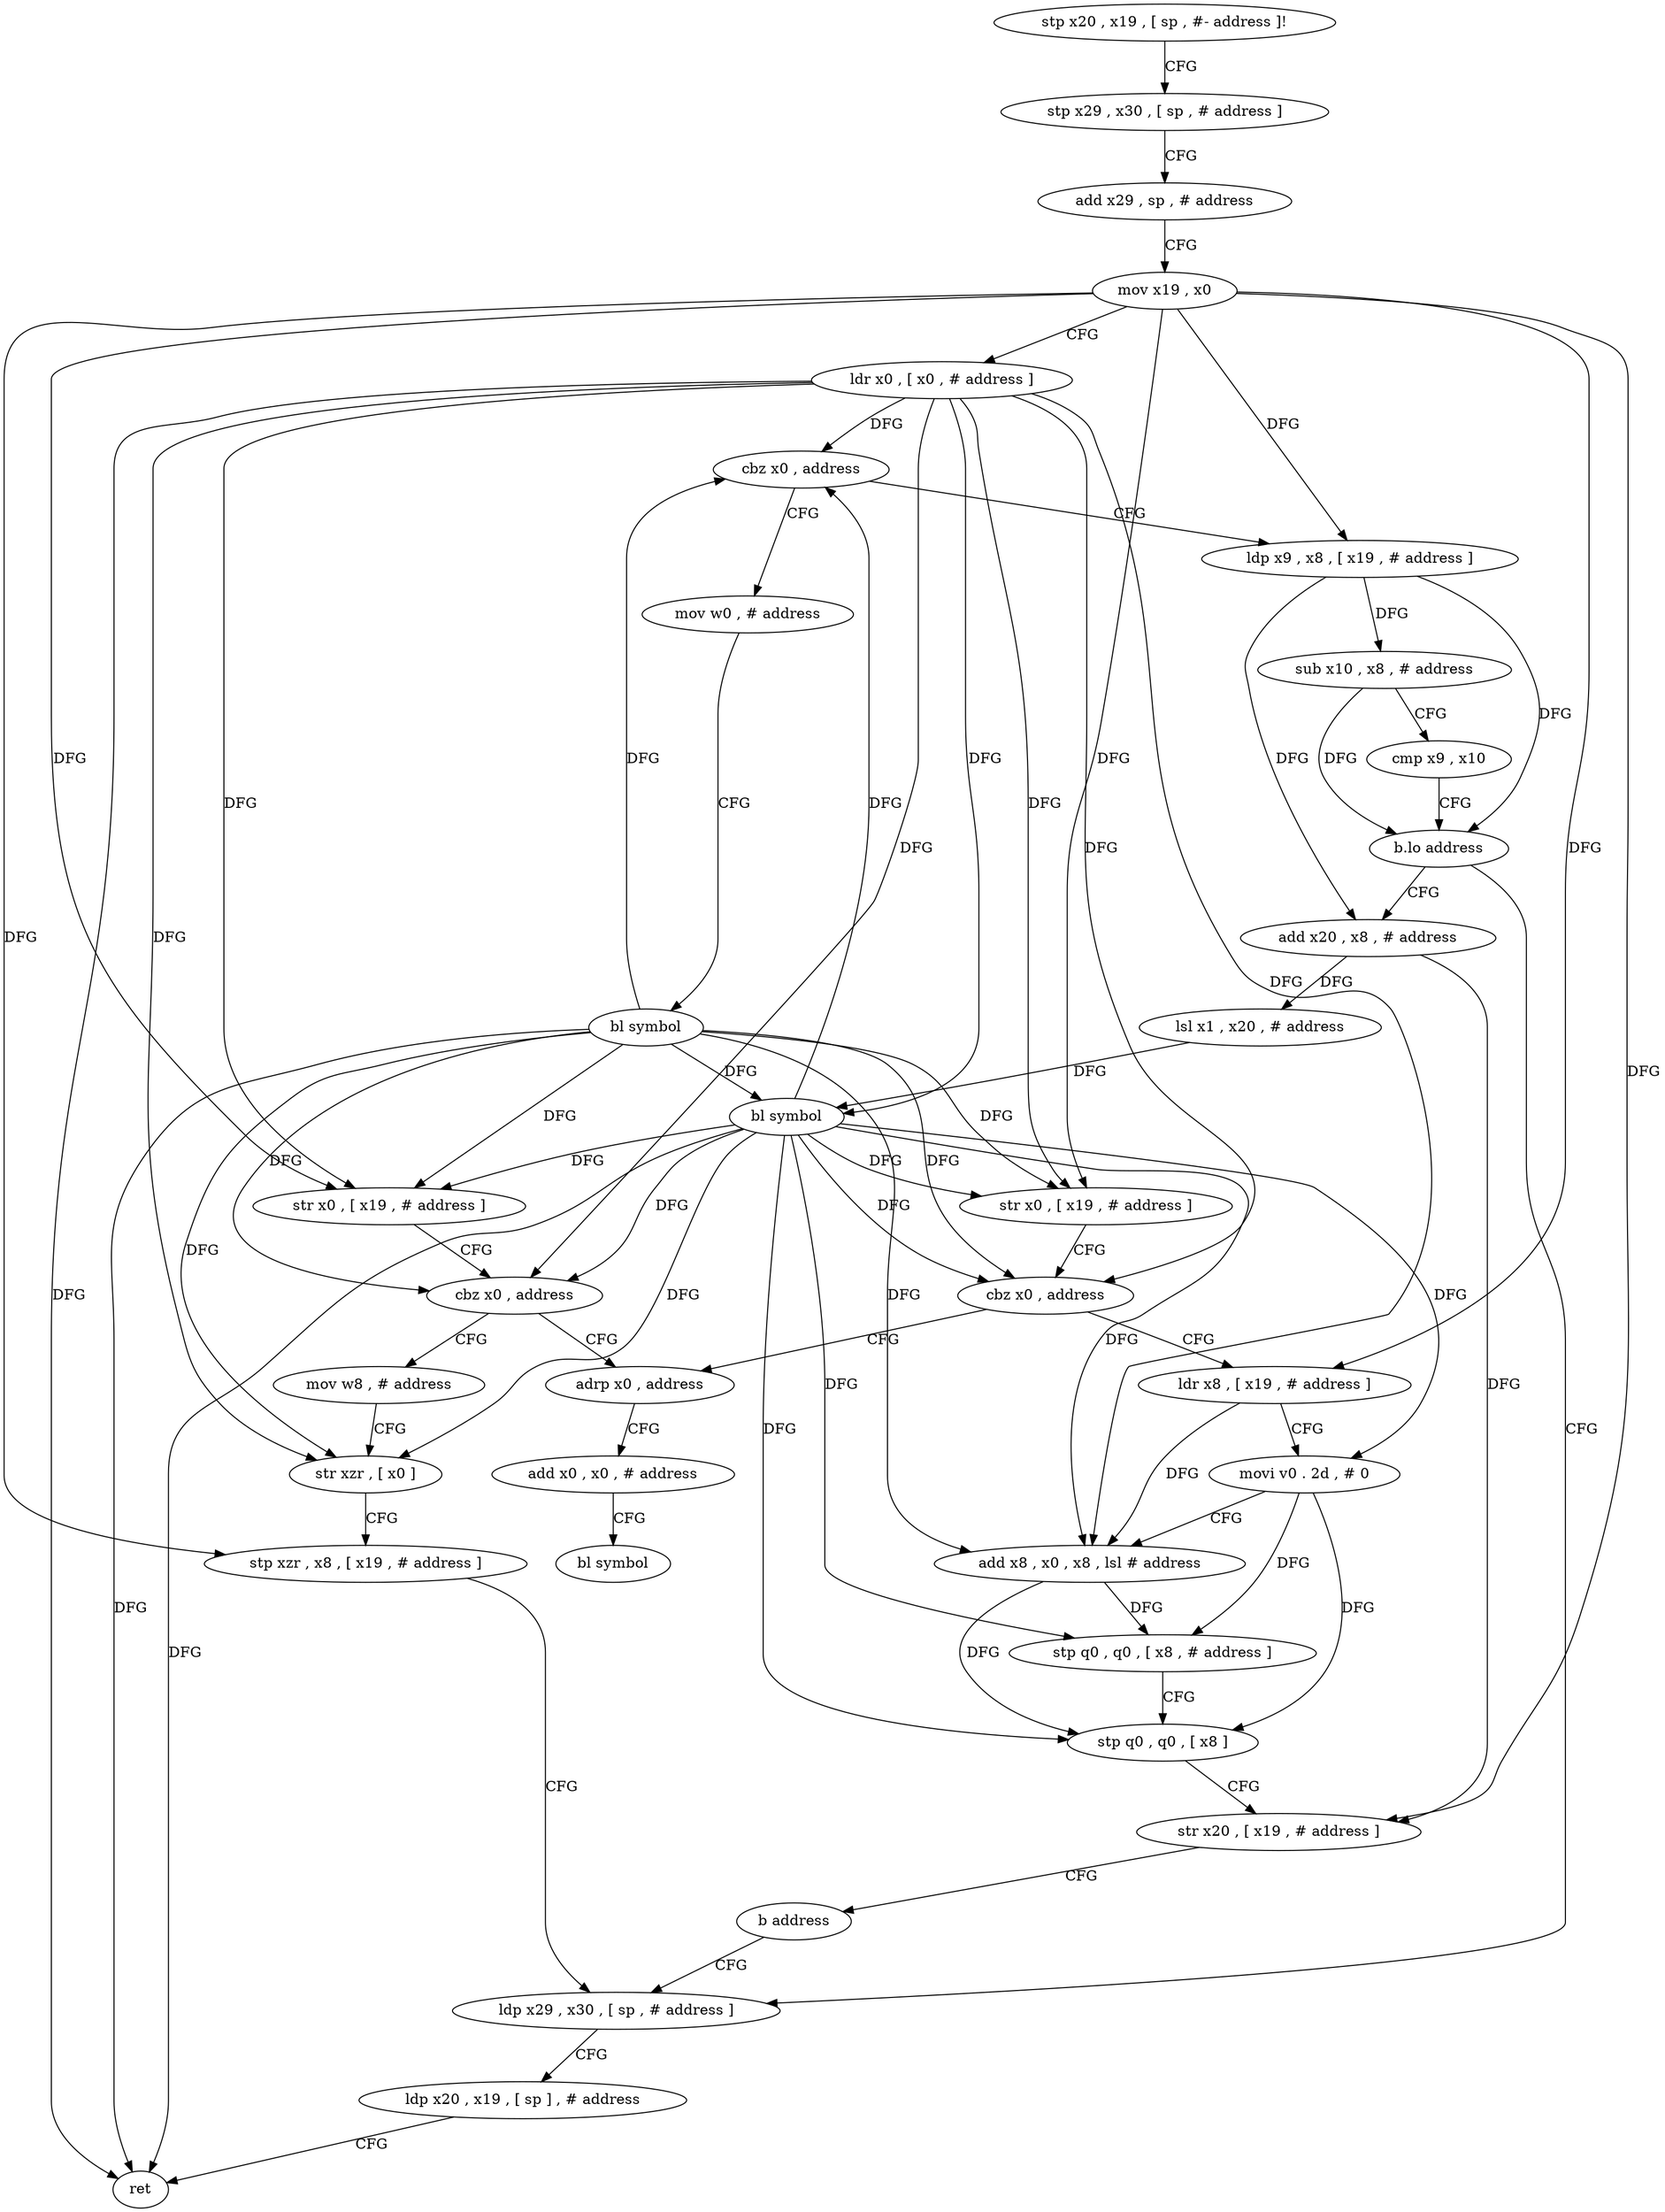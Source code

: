 digraph "func" {
"114572" [label = "stp x20 , x19 , [ sp , #- address ]!" ]
"114576" [label = "stp x29 , x30 , [ sp , # address ]" ]
"114580" [label = "add x29 , sp , # address" ]
"114584" [label = "mov x19 , x0" ]
"114588" [label = "ldr x0 , [ x0 , # address ]" ]
"114592" [label = "cbz x0 , address" ]
"114660" [label = "mov w0 , # address" ]
"114596" [label = "ldp x9 , x8 , [ x19 , # address ]" ]
"114664" [label = "bl symbol" ]
"114668" [label = "str x0 , [ x19 , # address ]" ]
"114672" [label = "cbz x0 , address" ]
"114700" [label = "adrp x0 , address" ]
"114676" [label = "mov w8 , # address" ]
"114600" [label = "sub x10 , x8 , # address" ]
"114604" [label = "cmp x9 , x10" ]
"114608" [label = "b.lo address" ]
"114688" [label = "ldp x29 , x30 , [ sp , # address ]" ]
"114612" [label = "add x20 , x8 , # address" ]
"114704" [label = "add x0 , x0 , # address" ]
"114708" [label = "bl symbol" ]
"114680" [label = "str xzr , [ x0 ]" ]
"114684" [label = "stp xzr , x8 , [ x19 , # address ]" ]
"114692" [label = "ldp x20 , x19 , [ sp ] , # address" ]
"114696" [label = "ret" ]
"114616" [label = "lsl x1 , x20 , # address" ]
"114620" [label = "bl symbol" ]
"114624" [label = "str x0 , [ x19 , # address ]" ]
"114628" [label = "cbz x0 , address" ]
"114632" [label = "ldr x8 , [ x19 , # address ]" ]
"114636" [label = "movi v0 . 2d , # 0" ]
"114640" [label = "add x8 , x0 , x8 , lsl # address" ]
"114644" [label = "stp q0 , q0 , [ x8 , # address ]" ]
"114648" [label = "stp q0 , q0 , [ x8 ]" ]
"114652" [label = "str x20 , [ x19 , # address ]" ]
"114656" [label = "b address" ]
"114572" -> "114576" [ label = "CFG" ]
"114576" -> "114580" [ label = "CFG" ]
"114580" -> "114584" [ label = "CFG" ]
"114584" -> "114588" [ label = "CFG" ]
"114584" -> "114668" [ label = "DFG" ]
"114584" -> "114596" [ label = "DFG" ]
"114584" -> "114684" [ label = "DFG" ]
"114584" -> "114624" [ label = "DFG" ]
"114584" -> "114632" [ label = "DFG" ]
"114584" -> "114652" [ label = "DFG" ]
"114588" -> "114592" [ label = "DFG" ]
"114588" -> "114668" [ label = "DFG" ]
"114588" -> "114672" [ label = "DFG" ]
"114588" -> "114680" [ label = "DFG" ]
"114588" -> "114696" [ label = "DFG" ]
"114588" -> "114620" [ label = "DFG" ]
"114588" -> "114624" [ label = "DFG" ]
"114588" -> "114628" [ label = "DFG" ]
"114588" -> "114640" [ label = "DFG" ]
"114592" -> "114660" [ label = "CFG" ]
"114592" -> "114596" [ label = "CFG" ]
"114660" -> "114664" [ label = "CFG" ]
"114596" -> "114600" [ label = "DFG" ]
"114596" -> "114608" [ label = "DFG" ]
"114596" -> "114612" [ label = "DFG" ]
"114664" -> "114668" [ label = "DFG" ]
"114664" -> "114592" [ label = "DFG" ]
"114664" -> "114672" [ label = "DFG" ]
"114664" -> "114680" [ label = "DFG" ]
"114664" -> "114696" [ label = "DFG" ]
"114664" -> "114620" [ label = "DFG" ]
"114664" -> "114624" [ label = "DFG" ]
"114664" -> "114628" [ label = "DFG" ]
"114664" -> "114640" [ label = "DFG" ]
"114668" -> "114672" [ label = "CFG" ]
"114672" -> "114700" [ label = "CFG" ]
"114672" -> "114676" [ label = "CFG" ]
"114700" -> "114704" [ label = "CFG" ]
"114676" -> "114680" [ label = "CFG" ]
"114600" -> "114604" [ label = "CFG" ]
"114600" -> "114608" [ label = "DFG" ]
"114604" -> "114608" [ label = "CFG" ]
"114608" -> "114688" [ label = "CFG" ]
"114608" -> "114612" [ label = "CFG" ]
"114688" -> "114692" [ label = "CFG" ]
"114612" -> "114616" [ label = "DFG" ]
"114612" -> "114652" [ label = "DFG" ]
"114704" -> "114708" [ label = "CFG" ]
"114680" -> "114684" [ label = "CFG" ]
"114684" -> "114688" [ label = "CFG" ]
"114692" -> "114696" [ label = "CFG" ]
"114616" -> "114620" [ label = "DFG" ]
"114620" -> "114624" [ label = "DFG" ]
"114620" -> "114592" [ label = "DFG" ]
"114620" -> "114668" [ label = "DFG" ]
"114620" -> "114672" [ label = "DFG" ]
"114620" -> "114680" [ label = "DFG" ]
"114620" -> "114696" [ label = "DFG" ]
"114620" -> "114628" [ label = "DFG" ]
"114620" -> "114640" [ label = "DFG" ]
"114620" -> "114636" [ label = "DFG" ]
"114620" -> "114644" [ label = "DFG" ]
"114620" -> "114648" [ label = "DFG" ]
"114624" -> "114628" [ label = "CFG" ]
"114628" -> "114700" [ label = "CFG" ]
"114628" -> "114632" [ label = "CFG" ]
"114632" -> "114636" [ label = "CFG" ]
"114632" -> "114640" [ label = "DFG" ]
"114636" -> "114640" [ label = "CFG" ]
"114636" -> "114644" [ label = "DFG" ]
"114636" -> "114648" [ label = "DFG" ]
"114640" -> "114644" [ label = "DFG" ]
"114640" -> "114648" [ label = "DFG" ]
"114644" -> "114648" [ label = "CFG" ]
"114648" -> "114652" [ label = "CFG" ]
"114652" -> "114656" [ label = "CFG" ]
"114656" -> "114688" [ label = "CFG" ]
}
